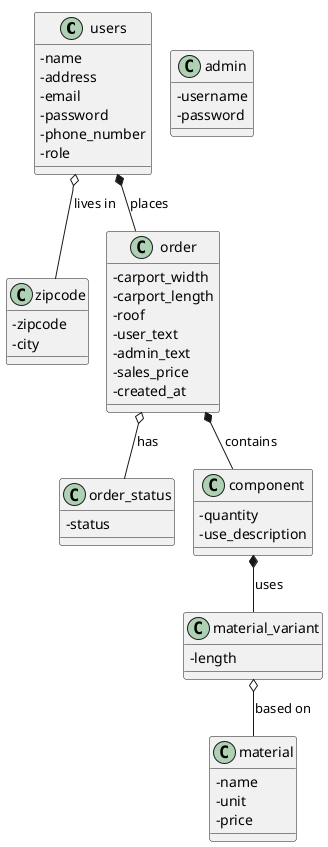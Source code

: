 @startuml
!pragma layout smetana
skinparam classAttributeIconSize 0

class users {
  - name
  - address
  - email
  - password
  - phone_number
  - role
}

class zipcode {
  - zipcode
  - city
}

class order {
  - carport_width
  - carport_length
  - roof
  - user_text
  - admin_text
  - sales_price
  - created_at
}

class order_status {
  - status
}

class component {
  - quantity
  - use_description
}

class material_variant {
  - length
}

class material {
  - name
  - unit
  - price
}

class admin {
  - username
  - password
}

' Relationer
users *-- order : places
users o-- zipcode : lives in
order *-- component : contains
order o-- order_status : has
component *-- material_variant : uses
material_variant o-- material : based on

@enduml


implements ..|>
extends <|-- (is-a)
composition *-- (must-have)
Aggregation o-- (can-have)
Associering <--